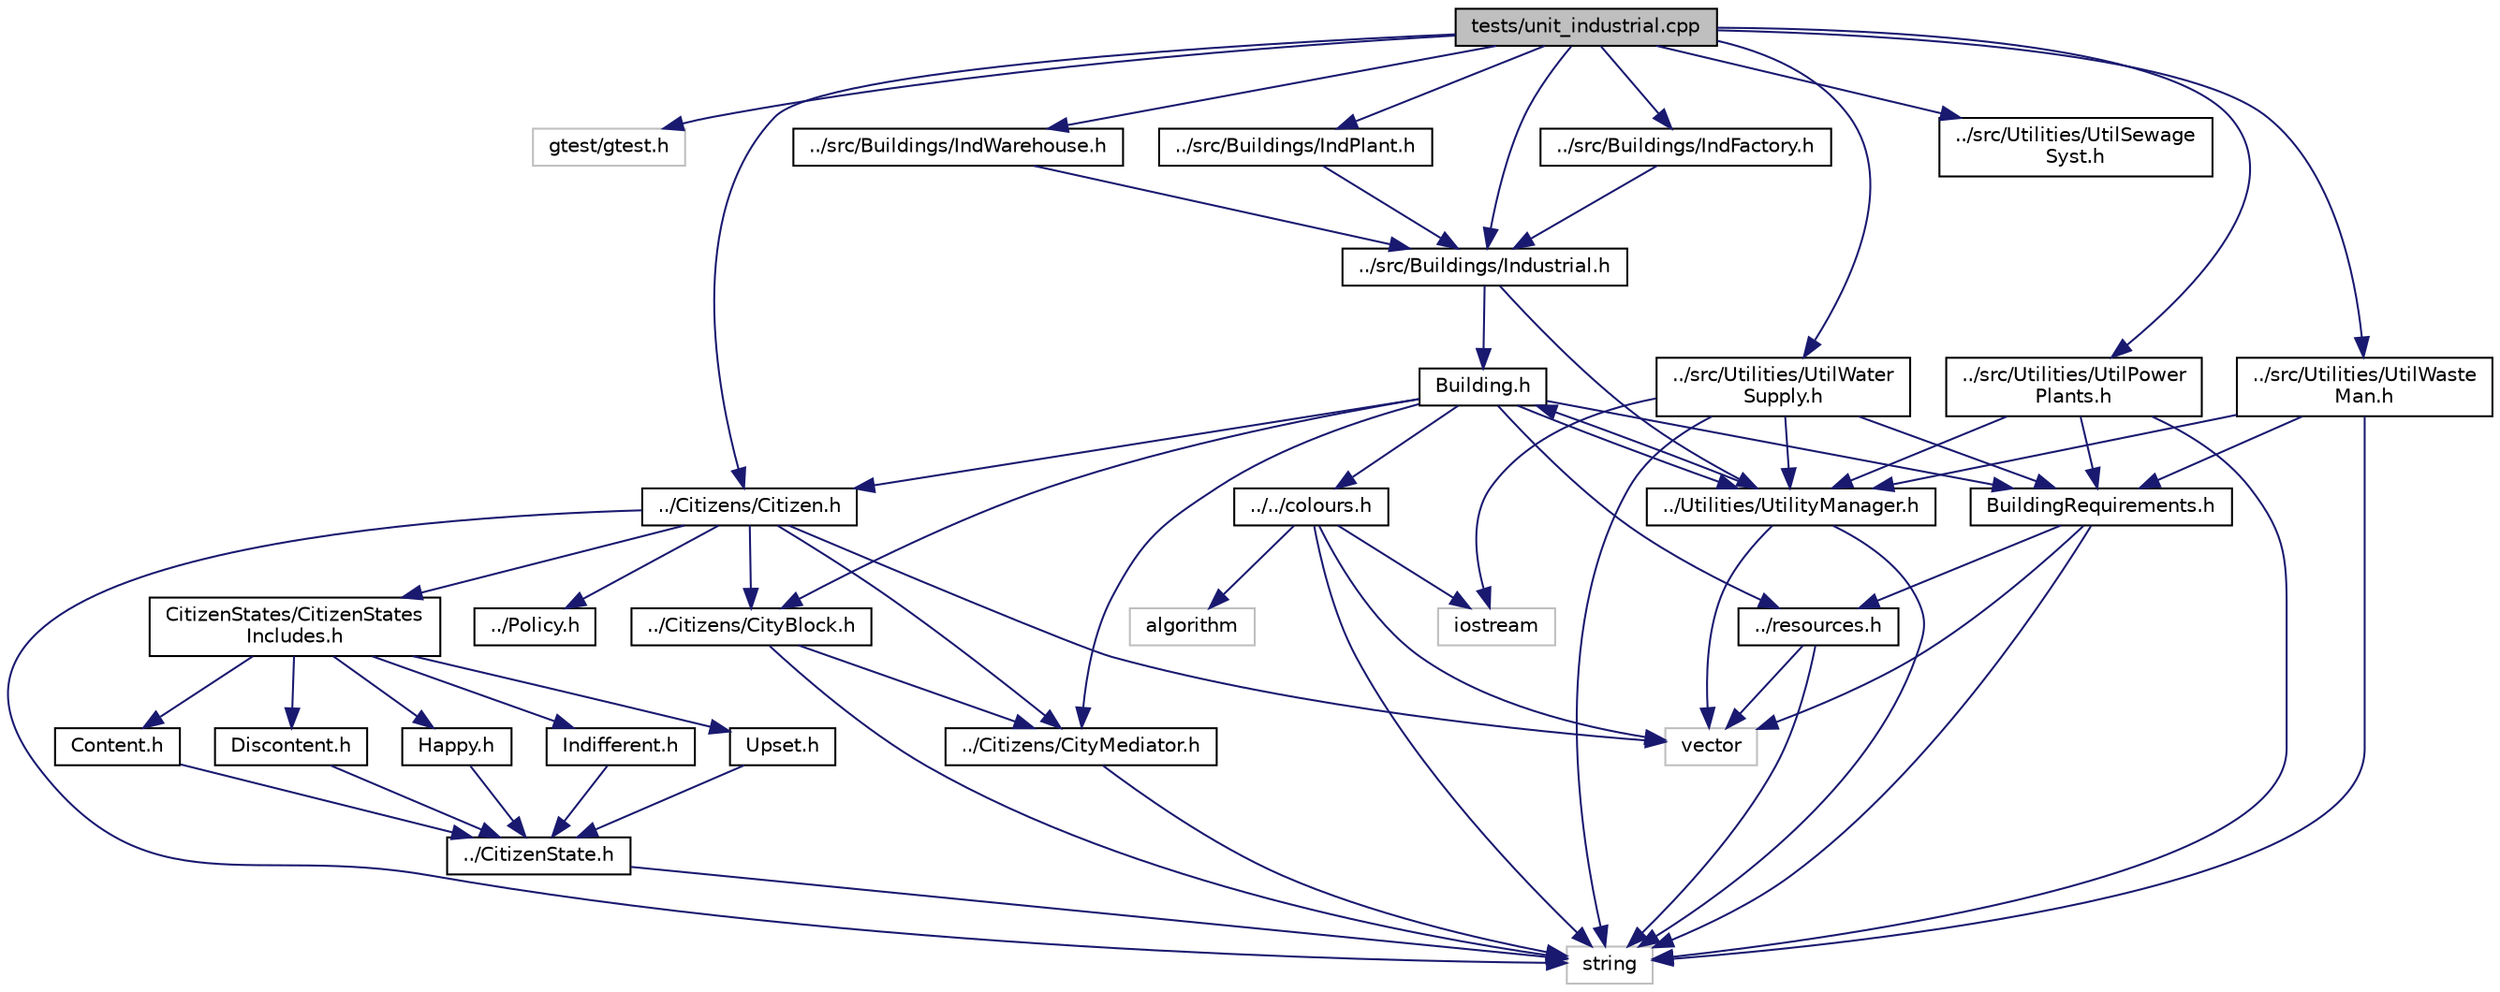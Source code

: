 digraph "tests/unit_industrial.cpp"
{
 // LATEX_PDF_SIZE
  edge [fontname="Helvetica",fontsize="10",labelfontname="Helvetica",labelfontsize="10"];
  node [fontname="Helvetica",fontsize="10",shape=record];
  Node1 [label="tests/unit_industrial.cpp",height=0.2,width=0.4,color="black", fillcolor="grey75", style="filled", fontcolor="black",tooltip=" "];
  Node1 -> Node2 [color="midnightblue",fontsize="10",style="solid",fontname="Helvetica"];
  Node2 [label="gtest/gtest.h",height=0.2,width=0.4,color="grey75", fillcolor="white", style="filled",tooltip=" "];
  Node1 -> Node3 [color="midnightblue",fontsize="10",style="solid",fontname="Helvetica"];
  Node3 [label="../src/Buildings/Industrial.h",height=0.2,width=0.4,color="black", fillcolor="white", style="filled",URL="$Industrial_8h.html",tooltip=" "];
  Node3 -> Node4 [color="midnightblue",fontsize="10",style="solid",fontname="Helvetica"];
  Node4 [label="Building.h",height=0.2,width=0.4,color="black", fillcolor="white", style="filled",URL="$Building_8h.html",tooltip=" "];
  Node4 -> Node5 [color="midnightblue",fontsize="10",style="solid",fontname="Helvetica"];
  Node5 [label="../../colours.h",height=0.2,width=0.4,color="black", fillcolor="white", style="filled",URL="$colours_8h.html",tooltip=" "];
  Node5 -> Node6 [color="midnightblue",fontsize="10",style="solid",fontname="Helvetica"];
  Node6 [label="string",height=0.2,width=0.4,color="grey75", fillcolor="white", style="filled",tooltip=" "];
  Node5 -> Node7 [color="midnightblue",fontsize="10",style="solid",fontname="Helvetica"];
  Node7 [label="iostream",height=0.2,width=0.4,color="grey75", fillcolor="white", style="filled",tooltip=" "];
  Node5 -> Node8 [color="midnightblue",fontsize="10",style="solid",fontname="Helvetica"];
  Node8 [label="vector",height=0.2,width=0.4,color="grey75", fillcolor="white", style="filled",tooltip=" "];
  Node5 -> Node9 [color="midnightblue",fontsize="10",style="solid",fontname="Helvetica"];
  Node9 [label="algorithm",height=0.2,width=0.4,color="grey75", fillcolor="white", style="filled",tooltip=" "];
  Node4 -> Node10 [color="midnightblue",fontsize="10",style="solid",fontname="Helvetica"];
  Node10 [label="../Utilities/UtilityManager.h",height=0.2,width=0.4,color="black", fillcolor="white", style="filled",URL="$UtilityManager_8h.html",tooltip="Header file for the UtilityManager class, which serves as an abstract base class for utility services..."];
  Node10 -> Node8 [color="midnightblue",fontsize="10",style="solid",fontname="Helvetica"];
  Node10 -> Node6 [color="midnightblue",fontsize="10",style="solid",fontname="Helvetica"];
  Node10 -> Node4 [color="midnightblue",fontsize="10",style="solid",fontname="Helvetica"];
  Node4 -> Node11 [color="midnightblue",fontsize="10",style="solid",fontname="Helvetica"];
  Node11 [label="../Citizens/CityMediator.h",height=0.2,width=0.4,color="black", fillcolor="white", style="filled",URL="$CityMediator_8h.html",tooltip=" "];
  Node11 -> Node6 [color="midnightblue",fontsize="10",style="solid",fontname="Helvetica"];
  Node4 -> Node12 [color="midnightblue",fontsize="10",style="solid",fontname="Helvetica"];
  Node12 [label="../Citizens/CityBlock.h",height=0.2,width=0.4,color="black", fillcolor="white", style="filled",URL="$CityBlock_8h.html",tooltip=" "];
  Node12 -> Node11 [color="midnightblue",fontsize="10",style="solid",fontname="Helvetica"];
  Node12 -> Node6 [color="midnightblue",fontsize="10",style="solid",fontname="Helvetica"];
  Node4 -> Node13 [color="midnightblue",fontsize="10",style="solid",fontname="Helvetica"];
  Node13 [label="../Citizens/Citizen.h",height=0.2,width=0.4,color="black", fillcolor="white", style="filled",URL="$Citizen_8h.html",tooltip=" "];
  Node13 -> Node14 [color="midnightblue",fontsize="10",style="solid",fontname="Helvetica"];
  Node14 [label="CitizenStates/CitizenStates\lIncludes.h",height=0.2,width=0.4,color="black", fillcolor="white", style="filled",URL="$CitizenStatesIncludes_8h.html",tooltip=" "];
  Node14 -> Node15 [color="midnightblue",fontsize="10",style="solid",fontname="Helvetica"];
  Node15 [label="Content.h",height=0.2,width=0.4,color="black", fillcolor="white", style="filled",URL="$Content_8h.html",tooltip=" "];
  Node15 -> Node16 [color="midnightblue",fontsize="10",style="solid",fontname="Helvetica"];
  Node16 [label="../CitizenState.h",height=0.2,width=0.4,color="black", fillcolor="white", style="filled",URL="$CitizenState_8h.html",tooltip=" "];
  Node16 -> Node6 [color="midnightblue",fontsize="10",style="solid",fontname="Helvetica"];
  Node14 -> Node17 [color="midnightblue",fontsize="10",style="solid",fontname="Helvetica"];
  Node17 [label="Discontent.h",height=0.2,width=0.4,color="black", fillcolor="white", style="filled",URL="$Discontent_8h.html",tooltip=" "];
  Node17 -> Node16 [color="midnightblue",fontsize="10",style="solid",fontname="Helvetica"];
  Node14 -> Node18 [color="midnightblue",fontsize="10",style="solid",fontname="Helvetica"];
  Node18 [label="Happy.h",height=0.2,width=0.4,color="black", fillcolor="white", style="filled",URL="$Happy_8h.html",tooltip=" "];
  Node18 -> Node16 [color="midnightblue",fontsize="10",style="solid",fontname="Helvetica"];
  Node14 -> Node19 [color="midnightblue",fontsize="10",style="solid",fontname="Helvetica"];
  Node19 [label="Indifferent.h",height=0.2,width=0.4,color="black", fillcolor="white", style="filled",URL="$Indifferent_8h.html",tooltip=" "];
  Node19 -> Node16 [color="midnightblue",fontsize="10",style="solid",fontname="Helvetica"];
  Node14 -> Node20 [color="midnightblue",fontsize="10",style="solid",fontname="Helvetica"];
  Node20 [label="Upset.h",height=0.2,width=0.4,color="black", fillcolor="white", style="filled",URL="$Upset_8h.html",tooltip=" "];
  Node20 -> Node16 [color="midnightblue",fontsize="10",style="solid",fontname="Helvetica"];
  Node13 -> Node12 [color="midnightblue",fontsize="10",style="solid",fontname="Helvetica"];
  Node13 -> Node11 [color="midnightblue",fontsize="10",style="solid",fontname="Helvetica"];
  Node13 -> Node21 [color="midnightblue",fontsize="10",style="solid",fontname="Helvetica"];
  Node21 [label="../Policy.h",height=0.2,width=0.4,color="black", fillcolor="white", style="filled",URL="$Policy_8h.html",tooltip=" "];
  Node13 -> Node6 [color="midnightblue",fontsize="10",style="solid",fontname="Helvetica"];
  Node13 -> Node8 [color="midnightblue",fontsize="10",style="solid",fontname="Helvetica"];
  Node4 -> Node22 [color="midnightblue",fontsize="10",style="solid",fontname="Helvetica"];
  Node22 [label="../resources.h",height=0.2,width=0.4,color="black", fillcolor="white", style="filled",URL="$resources_8h.html",tooltip=" "];
  Node22 -> Node8 [color="midnightblue",fontsize="10",style="solid",fontname="Helvetica"];
  Node22 -> Node6 [color="midnightblue",fontsize="10",style="solid",fontname="Helvetica"];
  Node4 -> Node23 [color="midnightblue",fontsize="10",style="solid",fontname="Helvetica"];
  Node23 [label="BuildingRequirements.h",height=0.2,width=0.4,color="black", fillcolor="white", style="filled",URL="$BuildingRequirements_8h.html",tooltip=" "];
  Node23 -> Node22 [color="midnightblue",fontsize="10",style="solid",fontname="Helvetica"];
  Node23 -> Node8 [color="midnightblue",fontsize="10",style="solid",fontname="Helvetica"];
  Node23 -> Node6 [color="midnightblue",fontsize="10",style="solid",fontname="Helvetica"];
  Node3 -> Node10 [color="midnightblue",fontsize="10",style="solid",fontname="Helvetica"];
  Node1 -> Node24 [color="midnightblue",fontsize="10",style="solid",fontname="Helvetica"];
  Node24 [label="../src/Buildings/IndFactory.h",height=0.2,width=0.4,color="black", fillcolor="white", style="filled",URL="$IndFactory_8h.html",tooltip=" "];
  Node24 -> Node3 [color="midnightblue",fontsize="10",style="solid",fontname="Helvetica"];
  Node1 -> Node25 [color="midnightblue",fontsize="10",style="solid",fontname="Helvetica"];
  Node25 [label="../src/Buildings/IndWarehouse.h",height=0.2,width=0.4,color="black", fillcolor="white", style="filled",URL="$IndWarehouse_8h.html",tooltip=" "];
  Node25 -> Node3 [color="midnightblue",fontsize="10",style="solid",fontname="Helvetica"];
  Node1 -> Node26 [color="midnightblue",fontsize="10",style="solid",fontname="Helvetica"];
  Node26 [label="../src/Buildings/IndPlant.h",height=0.2,width=0.4,color="black", fillcolor="white", style="filled",URL="$IndPlant_8h.html",tooltip=" "];
  Node26 -> Node3 [color="midnightblue",fontsize="10",style="solid",fontname="Helvetica"];
  Node1 -> Node13 [color="midnightblue",fontsize="10",style="solid",fontname="Helvetica"];
  Node1 -> Node27 [color="midnightblue",fontsize="10",style="solid",fontname="Helvetica"];
  Node27 [label="../src/Utilities/UtilPower\lPlants.h",height=0.2,width=0.4,color="black", fillcolor="white", style="filled",URL="$UtilPowerPlants_8h.html",tooltip="Header file for the UtilPowerPlants class which implements the Power Plant utility system."];
  Node27 -> Node10 [color="midnightblue",fontsize="10",style="solid",fontname="Helvetica"];
  Node27 -> Node23 [color="midnightblue",fontsize="10",style="solid",fontname="Helvetica"];
  Node27 -> Node6 [color="midnightblue",fontsize="10",style="solid",fontname="Helvetica"];
  Node1 -> Node28 [color="midnightblue",fontsize="10",style="solid",fontname="Helvetica"];
  Node28 [label="../src/Utilities/UtilSewage\lSyst.h",height=0.2,width=0.4,color="black", fillcolor="white", style="filled",URL="$UtilSewageSyst_8h.html",tooltip="Header file for the UtilSewageSyst class, implementing sewage system services."];
  Node1 -> Node29 [color="midnightblue",fontsize="10",style="solid",fontname="Helvetica"];
  Node29 [label="../src/Utilities/UtilWaste\lMan.h",height=0.2,width=0.4,color="black", fillcolor="white", style="filled",URL="$UtilWasteMan_8h.html",tooltip="Header file for the UtilWasteMan class, implementing waste management services."];
  Node29 -> Node10 [color="midnightblue",fontsize="10",style="solid",fontname="Helvetica"];
  Node29 -> Node23 [color="midnightblue",fontsize="10",style="solid",fontname="Helvetica"];
  Node29 -> Node6 [color="midnightblue",fontsize="10",style="solid",fontname="Helvetica"];
  Node1 -> Node30 [color="midnightblue",fontsize="10",style="solid",fontname="Helvetica"];
  Node30 [label="../src/Utilities/UtilWater\lSupply.h",height=0.2,width=0.4,color="black", fillcolor="white", style="filled",URL="$UtilWaterSupply_8h.html",tooltip="Header file for the UtilWaterSupply class, implementing water supply services."];
  Node30 -> Node10 [color="midnightblue",fontsize="10",style="solid",fontname="Helvetica"];
  Node30 -> Node23 [color="midnightblue",fontsize="10",style="solid",fontname="Helvetica"];
  Node30 -> Node7 [color="midnightblue",fontsize="10",style="solid",fontname="Helvetica"];
  Node30 -> Node6 [color="midnightblue",fontsize="10",style="solid",fontname="Helvetica"];
}
